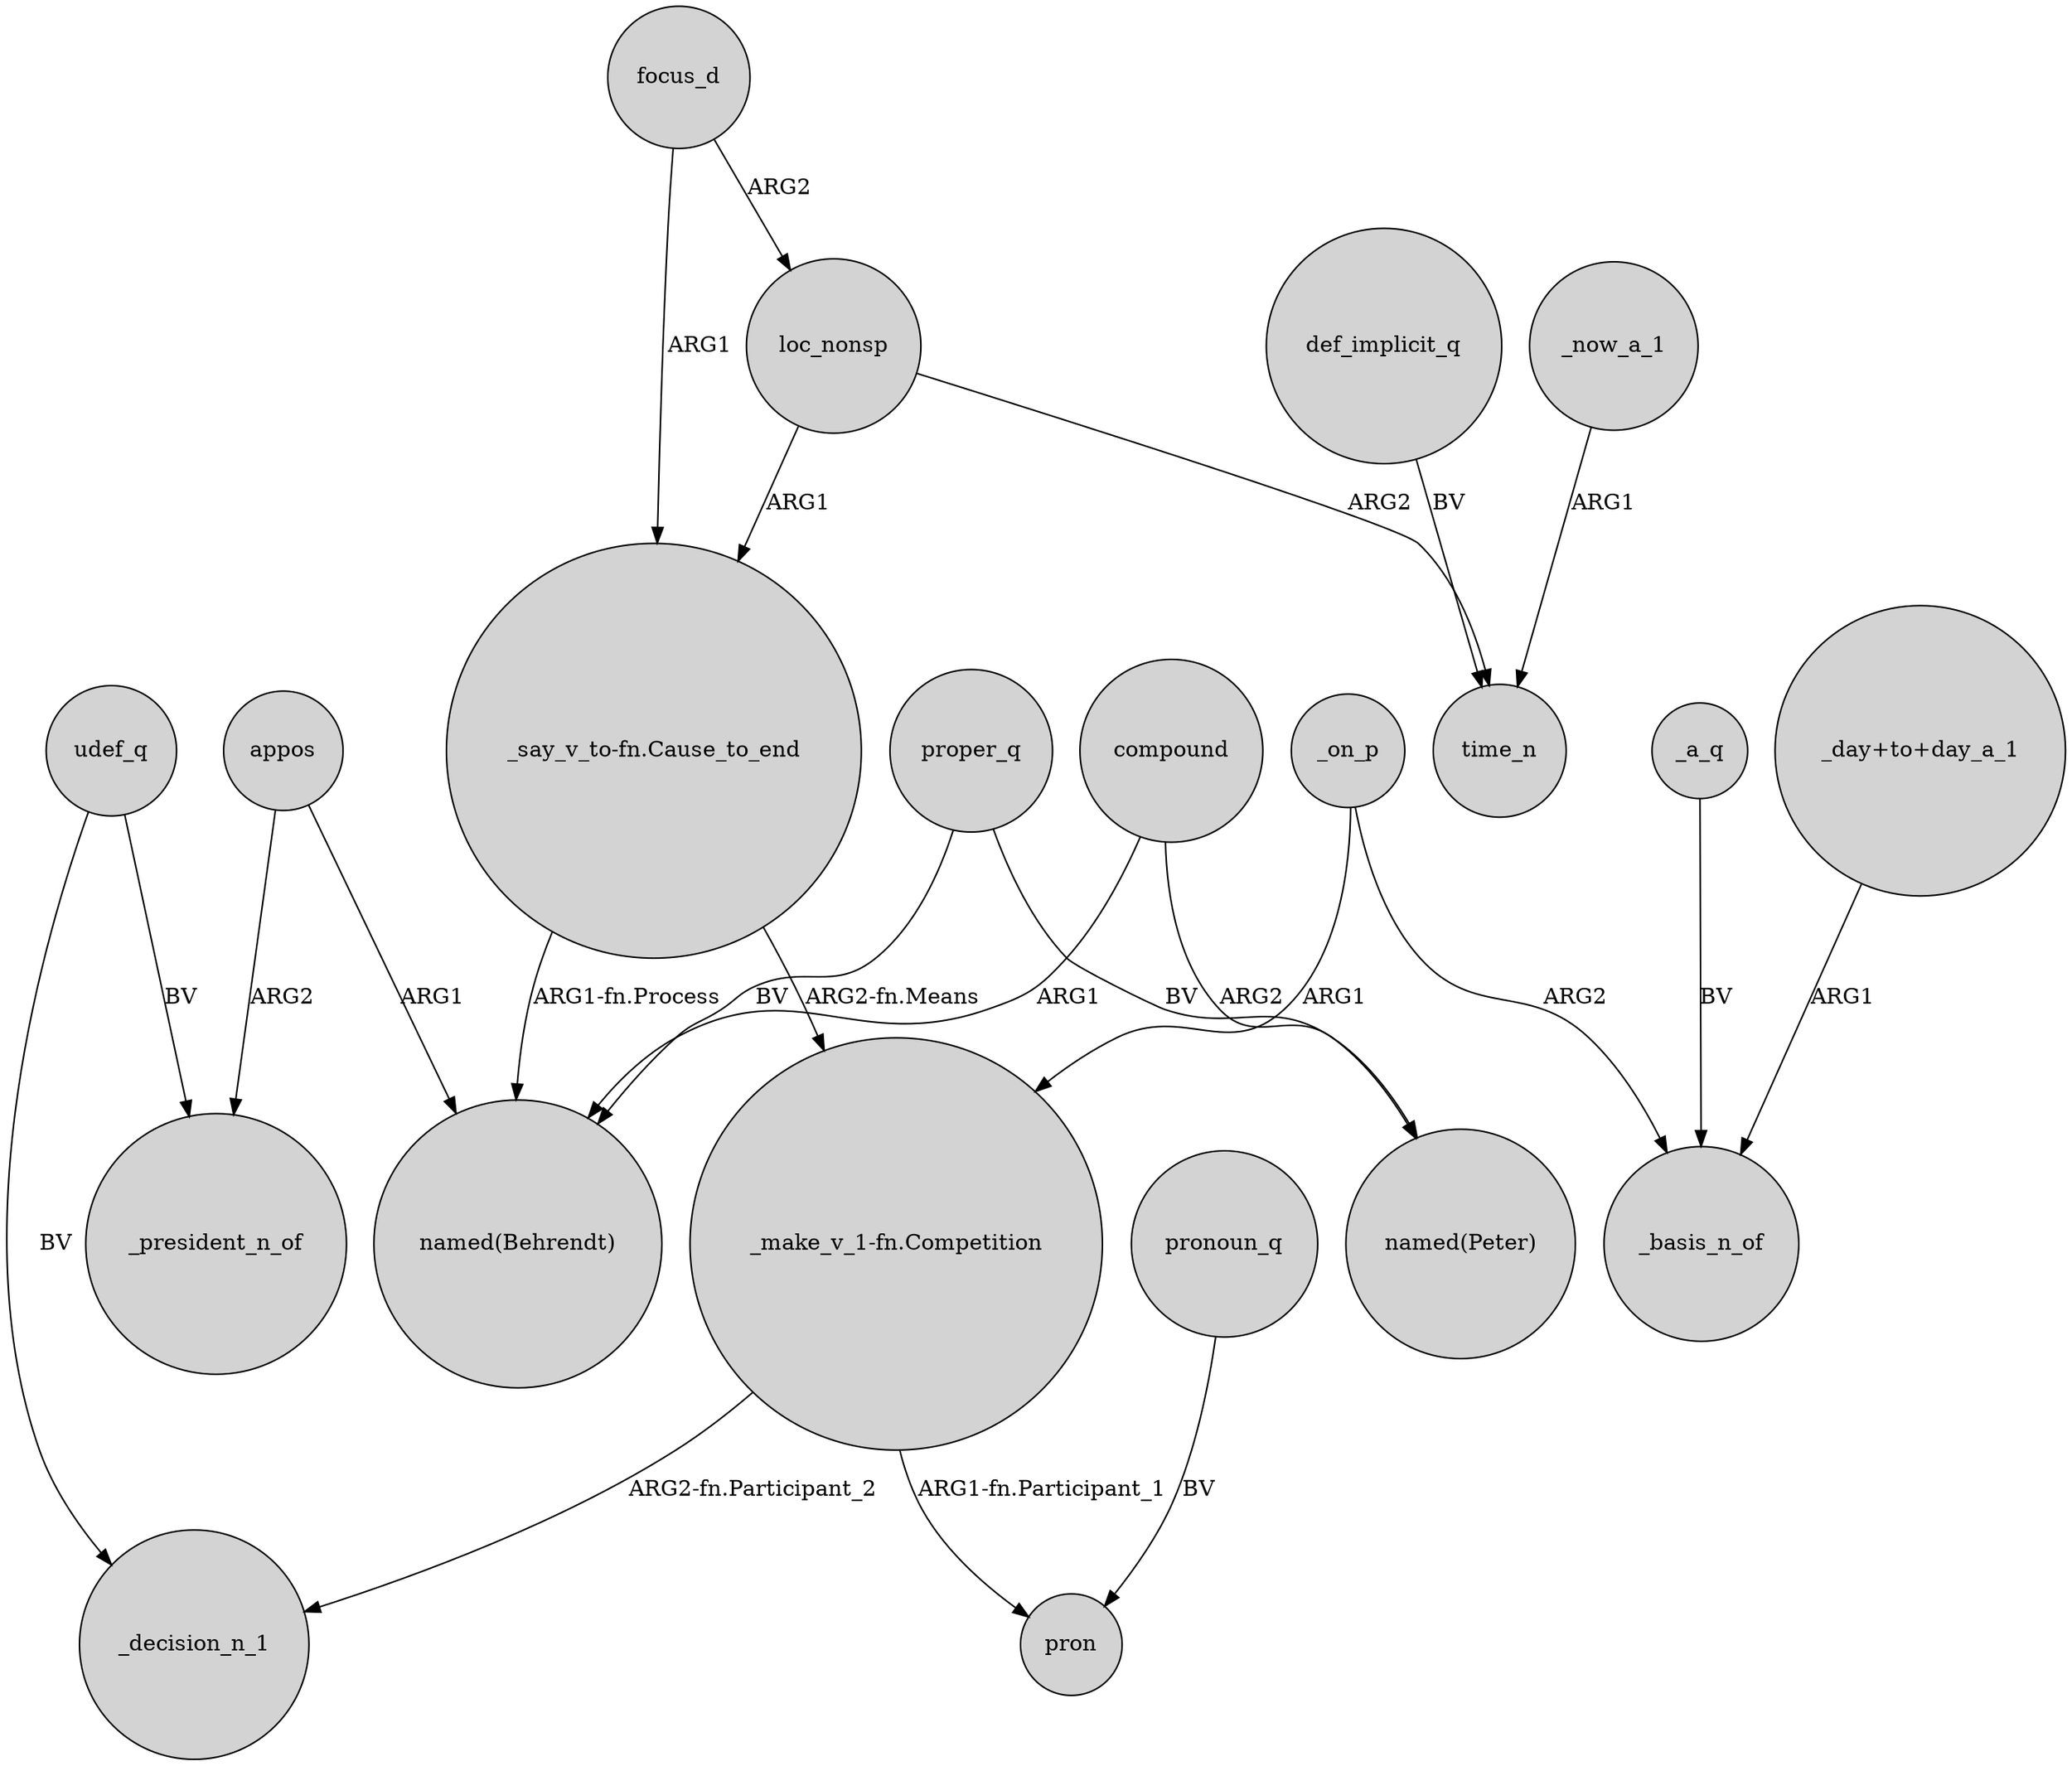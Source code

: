 digraph {
	node [shape=circle style=filled]
	appos -> _president_n_of [label=ARG2]
	"_say_v_to-fn.Cause_to_end" -> "named(Behrendt)" [label="ARG1-fn.Process"]
	proper_q -> "named(Peter)" [label=BV]
	focus_d -> "_say_v_to-fn.Cause_to_end" [label=ARG1]
	loc_nonsp -> "_say_v_to-fn.Cause_to_end" [label=ARG1]
	focus_d -> loc_nonsp [label=ARG2]
	_now_a_1 -> time_n [label=ARG1]
	pronoun_q -> pron [label=BV]
	compound -> "named(Behrendt)" [label=ARG1]
	proper_q -> "named(Behrendt)" [label=BV]
	"_make_v_1-fn.Competition" -> _decision_n_1 [label="ARG2-fn.Participant_2"]
	"_day+to+day_a_1" -> _basis_n_of [label=ARG1]
	compound -> "named(Peter)" [label=ARG2]
	"_make_v_1-fn.Competition" -> pron [label="ARG1-fn.Participant_1"]
	udef_q -> _decision_n_1 [label=BV]
	_on_p -> "_make_v_1-fn.Competition" [label=ARG1]
	"_say_v_to-fn.Cause_to_end" -> "_make_v_1-fn.Competition" [label="ARG2-fn.Means"]
	_on_p -> _basis_n_of [label=ARG2]
	loc_nonsp -> time_n [label=ARG2]
	udef_q -> _president_n_of [label=BV]
	def_implicit_q -> time_n [label=BV]
	_a_q -> _basis_n_of [label=BV]
	appos -> "named(Behrendt)" [label=ARG1]
}
